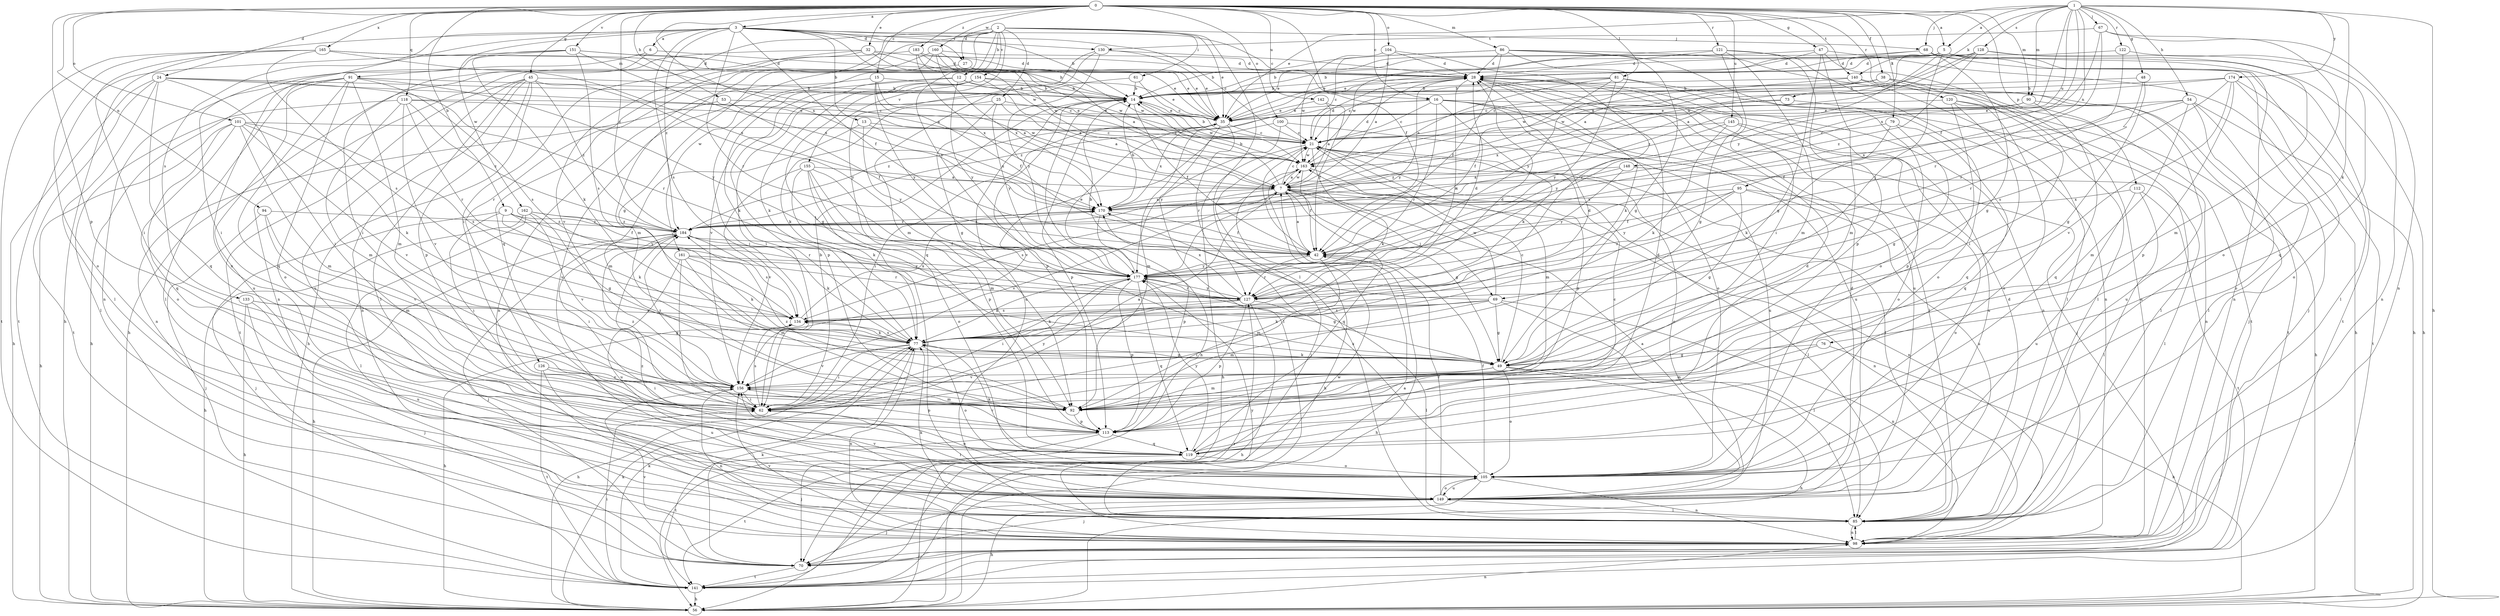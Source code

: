 strict digraph  {
0;
1;
2;
3;
5;
6;
7;
9;
12;
13;
14;
15;
16;
21;
24;
25;
27;
28;
32;
35;
38;
42;
45;
47;
48;
49;
53;
54;
56;
61;
62;
67;
68;
69;
70;
73;
76;
77;
79;
81;
85;
86;
90;
91;
92;
94;
95;
98;
100;
101;
104;
105;
112;
113;
118;
119;
120;
121;
122;
126;
127;
128;
130;
133;
134;
140;
141;
142;
145;
148;
149;
151;
154;
155;
156;
160;
161;
162;
163;
165;
170;
174;
177;
183;
184;
0 -> 3  [label=a];
0 -> 5  [label=a];
0 -> 9  [label=b];
0 -> 15  [label=c];
0 -> 16  [label=c];
0 -> 24  [label=d];
0 -> 32  [label=e];
0 -> 38  [label=f];
0 -> 42  [label=f];
0 -> 45  [label=g];
0 -> 47  [label=g];
0 -> 53  [label=h];
0 -> 79  [label=l];
0 -> 81  [label=l];
0 -> 86  [label=m];
0 -> 90  [label=m];
0 -> 94  [label=n];
0 -> 100  [label=o];
0 -> 101  [label=o];
0 -> 104  [label=o];
0 -> 112  [label=p];
0 -> 113  [label=p];
0 -> 118  [label=q];
0 -> 120  [label=r];
0 -> 121  [label=r];
0 -> 140  [label=t];
0 -> 142  [label=u];
0 -> 145  [label=u];
0 -> 151  [label=v];
0 -> 160  [label=w];
0 -> 165  [label=x];
0 -> 170  [label=x];
0 -> 183  [label=z];
0 -> 184  [label=z];
1 -> 5  [label=a];
1 -> 35  [label=e];
1 -> 42  [label=f];
1 -> 48  [label=g];
1 -> 54  [label=h];
1 -> 56  [label=h];
1 -> 67  [label=j];
1 -> 68  [label=j];
1 -> 73  [label=k];
1 -> 76  [label=k];
1 -> 90  [label=m];
1 -> 95  [label=n];
1 -> 122  [label=r];
1 -> 128  [label=s];
1 -> 148  [label=u];
1 -> 174  [label=y];
1 -> 177  [label=y];
2 -> 12  [label=b];
2 -> 25  [label=d];
2 -> 27  [label=d];
2 -> 35  [label=e];
2 -> 61  [label=i];
2 -> 62  [label=i];
2 -> 68  [label=j];
2 -> 85  [label=l];
2 -> 119  [label=q];
2 -> 126  [label=r];
2 -> 154  [label=v];
2 -> 155  [label=v];
2 -> 161  [label=w];
2 -> 177  [label=y];
3 -> 6  [label=a];
3 -> 13  [label=b];
3 -> 14  [label=b];
3 -> 16  [label=c];
3 -> 21  [label=c];
3 -> 27  [label=d];
3 -> 42  [label=f];
3 -> 56  [label=h];
3 -> 127  [label=r];
3 -> 130  [label=s];
3 -> 133  [label=s];
3 -> 134  [label=s];
3 -> 149  [label=u];
3 -> 162  [label=w];
3 -> 163  [label=w];
3 -> 184  [label=z];
5 -> 7  [label=a];
5 -> 14  [label=b];
5 -> 35  [label=e];
5 -> 56  [label=h];
5 -> 69  [label=j];
5 -> 98  [label=n];
5 -> 140  [label=t];
5 -> 141  [label=t];
5 -> 184  [label=z];
6 -> 28  [label=d];
6 -> 62  [label=i];
6 -> 91  [label=m];
7 -> 14  [label=b];
7 -> 21  [label=c];
7 -> 49  [label=g];
7 -> 69  [label=j];
7 -> 85  [label=l];
7 -> 98  [label=n];
7 -> 119  [label=q];
7 -> 134  [label=s];
7 -> 156  [label=v];
7 -> 163  [label=w];
7 -> 170  [label=x];
9 -> 62  [label=i];
9 -> 70  [label=j];
9 -> 77  [label=k];
9 -> 127  [label=r];
9 -> 177  [label=y];
9 -> 184  [label=z];
12 -> 14  [label=b];
12 -> 21  [label=c];
12 -> 62  [label=i];
12 -> 77  [label=k];
12 -> 177  [label=y];
13 -> 21  [label=c];
13 -> 92  [label=m];
13 -> 170  [label=x];
13 -> 177  [label=y];
14 -> 35  [label=e];
14 -> 42  [label=f];
14 -> 56  [label=h];
14 -> 113  [label=p];
14 -> 149  [label=u];
14 -> 163  [label=w];
15 -> 7  [label=a];
15 -> 14  [label=b];
15 -> 42  [label=f];
15 -> 98  [label=n];
15 -> 177  [label=y];
16 -> 21  [label=c];
16 -> 35  [label=e];
16 -> 70  [label=j];
16 -> 77  [label=k];
16 -> 85  [label=l];
16 -> 105  [label=o];
16 -> 127  [label=r];
16 -> 149  [label=u];
16 -> 184  [label=z];
21 -> 14  [label=b];
21 -> 28  [label=d];
21 -> 56  [label=h];
21 -> 70  [label=j];
21 -> 77  [label=k];
21 -> 85  [label=l];
21 -> 92  [label=m];
21 -> 113  [label=p];
21 -> 163  [label=w];
24 -> 14  [label=b];
24 -> 21  [label=c];
24 -> 56  [label=h];
24 -> 62  [label=i];
24 -> 85  [label=l];
24 -> 119  [label=q];
24 -> 127  [label=r];
24 -> 141  [label=t];
25 -> 7  [label=a];
25 -> 35  [label=e];
25 -> 49  [label=g];
25 -> 77  [label=k];
25 -> 177  [label=y];
27 -> 149  [label=u];
27 -> 163  [label=w];
28 -> 14  [label=b];
28 -> 77  [label=k];
28 -> 98  [label=n];
28 -> 127  [label=r];
28 -> 149  [label=u];
28 -> 177  [label=y];
28 -> 184  [label=z];
32 -> 14  [label=b];
32 -> 28  [label=d];
32 -> 56  [label=h];
32 -> 98  [label=n];
32 -> 156  [label=v];
32 -> 163  [label=w];
35 -> 21  [label=c];
35 -> 62  [label=i];
35 -> 85  [label=l];
35 -> 92  [label=m];
35 -> 113  [label=p];
35 -> 127  [label=r];
35 -> 170  [label=x];
38 -> 14  [label=b];
38 -> 21  [label=c];
38 -> 62  [label=i];
38 -> 70  [label=j];
38 -> 85  [label=l];
38 -> 163  [label=w];
42 -> 7  [label=a];
42 -> 21  [label=c];
42 -> 56  [label=h];
42 -> 92  [label=m];
42 -> 127  [label=r];
42 -> 177  [label=y];
45 -> 14  [label=b];
45 -> 56  [label=h];
45 -> 85  [label=l];
45 -> 98  [label=n];
45 -> 113  [label=p];
45 -> 141  [label=t];
45 -> 149  [label=u];
45 -> 177  [label=y];
45 -> 184  [label=z];
47 -> 14  [label=b];
47 -> 28  [label=d];
47 -> 49  [label=g];
47 -> 56  [label=h];
47 -> 92  [label=m];
47 -> 141  [label=t];
48 -> 14  [label=b];
48 -> 49  [label=g];
48 -> 127  [label=r];
49 -> 21  [label=c];
49 -> 56  [label=h];
49 -> 77  [label=k];
49 -> 85  [label=l];
49 -> 92  [label=m];
49 -> 105  [label=o];
49 -> 156  [label=v];
53 -> 35  [label=e];
53 -> 42  [label=f];
53 -> 98  [label=n];
54 -> 35  [label=e];
54 -> 42  [label=f];
54 -> 85  [label=l];
54 -> 92  [label=m];
54 -> 105  [label=o];
54 -> 141  [label=t];
54 -> 170  [label=x];
56 -> 77  [label=k];
56 -> 98  [label=n];
61 -> 14  [label=b];
61 -> 21  [label=c];
61 -> 62  [label=i];
62 -> 7  [label=a];
62 -> 14  [label=b];
62 -> 105  [label=o];
62 -> 134  [label=s];
62 -> 177  [label=y];
62 -> 184  [label=z];
67 -> 98  [label=n];
67 -> 105  [label=o];
67 -> 127  [label=r];
67 -> 170  [label=x];
67 -> 130  [label=t];
68 -> 28  [label=d];
68 -> 35  [label=e];
68 -> 49  [label=g];
68 -> 56  [label=h];
68 -> 70  [label=j];
69 -> 14  [label=b];
69 -> 49  [label=g];
69 -> 62  [label=i];
69 -> 77  [label=k];
69 -> 85  [label=l];
69 -> 92  [label=m];
69 -> 98  [label=n];
69 -> 134  [label=s];
69 -> 163  [label=w];
70 -> 77  [label=k];
70 -> 141  [label=t];
70 -> 156  [label=v];
73 -> 35  [label=e];
73 -> 85  [label=l];
73 -> 170  [label=x];
76 -> 49  [label=g];
76 -> 56  [label=h];
76 -> 92  [label=m];
77 -> 28  [label=d];
77 -> 49  [label=g];
77 -> 56  [label=h];
77 -> 62  [label=i];
77 -> 98  [label=n];
77 -> 105  [label=o];
77 -> 134  [label=s];
77 -> 156  [label=v];
79 -> 21  [label=c];
79 -> 49  [label=g];
79 -> 77  [label=k];
79 -> 119  [label=q];
81 -> 7  [label=a];
81 -> 14  [label=b];
81 -> 21  [label=c];
81 -> 42  [label=f];
81 -> 49  [label=g];
81 -> 105  [label=o];
81 -> 177  [label=y];
85 -> 28  [label=d];
85 -> 77  [label=k];
85 -> 98  [label=n];
86 -> 14  [label=b];
86 -> 21  [label=c];
86 -> 28  [label=d];
86 -> 42  [label=f];
86 -> 49  [label=g];
86 -> 98  [label=n];
86 -> 105  [label=o];
86 -> 177  [label=y];
90 -> 35  [label=e];
90 -> 119  [label=q];
90 -> 149  [label=u];
90 -> 177  [label=y];
91 -> 14  [label=b];
91 -> 56  [label=h];
91 -> 85  [label=l];
91 -> 92  [label=m];
91 -> 105  [label=o];
91 -> 119  [label=q];
91 -> 134  [label=s];
91 -> 149  [label=u];
91 -> 177  [label=y];
92 -> 113  [label=p];
92 -> 184  [label=z];
94 -> 70  [label=j];
94 -> 92  [label=m];
94 -> 156  [label=v];
94 -> 184  [label=z];
95 -> 42  [label=f];
95 -> 49  [label=g];
95 -> 105  [label=o];
95 -> 127  [label=r];
95 -> 149  [label=u];
95 -> 170  [label=x];
95 -> 177  [label=y];
98 -> 70  [label=j];
98 -> 85  [label=l];
98 -> 156  [label=v];
98 -> 177  [label=y];
100 -> 21  [label=c];
100 -> 149  [label=u];
100 -> 156  [label=v];
100 -> 177  [label=y];
101 -> 21  [label=c];
101 -> 56  [label=h];
101 -> 77  [label=k];
101 -> 92  [label=m];
101 -> 105  [label=o];
101 -> 119  [label=q];
101 -> 134  [label=s];
101 -> 156  [label=v];
104 -> 7  [label=a];
104 -> 28  [label=d];
104 -> 127  [label=r];
104 -> 163  [label=w];
105 -> 42  [label=f];
105 -> 70  [label=j];
105 -> 98  [label=n];
105 -> 149  [label=u];
105 -> 170  [label=x];
112 -> 85  [label=l];
112 -> 141  [label=t];
112 -> 149  [label=u];
112 -> 170  [label=x];
113 -> 28  [label=d];
113 -> 70  [label=j];
113 -> 119  [label=q];
113 -> 141  [label=t];
113 -> 156  [label=v];
118 -> 35  [label=e];
118 -> 85  [label=l];
118 -> 92  [label=m];
118 -> 127  [label=r];
118 -> 156  [label=v];
118 -> 163  [label=w];
118 -> 184  [label=z];
119 -> 21  [label=c];
119 -> 28  [label=d];
119 -> 77  [label=k];
119 -> 105  [label=o];
119 -> 141  [label=t];
119 -> 177  [label=y];
120 -> 35  [label=e];
120 -> 56  [label=h];
120 -> 98  [label=n];
120 -> 105  [label=o];
120 -> 113  [label=p];
120 -> 119  [label=q];
121 -> 28  [label=d];
121 -> 62  [label=i];
121 -> 92  [label=m];
121 -> 98  [label=n];
121 -> 113  [label=p];
121 -> 163  [label=w];
122 -> 28  [label=d];
122 -> 98  [label=n];
122 -> 127  [label=r];
126 -> 62  [label=i];
126 -> 141  [label=t];
126 -> 149  [label=u];
126 -> 156  [label=v];
127 -> 28  [label=d];
127 -> 56  [label=h];
127 -> 77  [label=k];
127 -> 85  [label=l];
127 -> 113  [label=p];
127 -> 134  [label=s];
127 -> 170  [label=x];
127 -> 177  [label=y];
128 -> 7  [label=a];
128 -> 28  [label=d];
128 -> 35  [label=e];
128 -> 92  [label=m];
128 -> 119  [label=q];
128 -> 163  [label=w];
128 -> 184  [label=z];
130 -> 28  [label=d];
130 -> 35  [label=e];
130 -> 92  [label=m];
130 -> 119  [label=q];
130 -> 177  [label=y];
133 -> 49  [label=g];
133 -> 56  [label=h];
133 -> 70  [label=j];
133 -> 134  [label=s];
133 -> 149  [label=u];
134 -> 28  [label=d];
134 -> 56  [label=h];
134 -> 77  [label=k];
134 -> 170  [label=x];
140 -> 14  [label=b];
140 -> 85  [label=l];
140 -> 141  [label=t];
140 -> 163  [label=w];
141 -> 7  [label=a];
141 -> 56  [label=h];
141 -> 62  [label=i];
141 -> 77  [label=k];
141 -> 127  [label=r];
141 -> 163  [label=w];
142 -> 7  [label=a];
142 -> 35  [label=e];
142 -> 42  [label=f];
145 -> 21  [label=c];
145 -> 77  [label=k];
145 -> 105  [label=o];
145 -> 149  [label=u];
145 -> 184  [label=z];
148 -> 7  [label=a];
148 -> 85  [label=l];
148 -> 170  [label=x];
148 -> 177  [label=y];
149 -> 7  [label=a];
149 -> 21  [label=c];
149 -> 28  [label=d];
149 -> 42  [label=f];
149 -> 56  [label=h];
149 -> 62  [label=i];
149 -> 70  [label=j];
149 -> 85  [label=l];
149 -> 105  [label=o];
149 -> 156  [label=v];
149 -> 184  [label=z];
151 -> 28  [label=d];
151 -> 35  [label=e];
151 -> 62  [label=i];
151 -> 77  [label=k];
151 -> 134  [label=s];
151 -> 141  [label=t];
151 -> 170  [label=x];
154 -> 7  [label=a];
154 -> 14  [label=b];
154 -> 35  [label=e];
154 -> 49  [label=g];
154 -> 77  [label=k];
154 -> 113  [label=p];
154 -> 156  [label=v];
155 -> 7  [label=a];
155 -> 77  [label=k];
155 -> 85  [label=l];
155 -> 92  [label=m];
155 -> 105  [label=o];
155 -> 113  [label=p];
155 -> 156  [label=v];
156 -> 62  [label=i];
156 -> 92  [label=m];
156 -> 98  [label=n];
156 -> 113  [label=p];
156 -> 184  [label=z];
160 -> 7  [label=a];
160 -> 28  [label=d];
160 -> 35  [label=e];
160 -> 49  [label=g];
160 -> 92  [label=m];
160 -> 170  [label=x];
161 -> 62  [label=i];
161 -> 77  [label=k];
161 -> 92  [label=m];
161 -> 127  [label=r];
161 -> 149  [label=u];
161 -> 177  [label=y];
162 -> 42  [label=f];
162 -> 49  [label=g];
162 -> 56  [label=h];
162 -> 85  [label=l];
162 -> 156  [label=v];
162 -> 184  [label=z];
163 -> 7  [label=a];
163 -> 28  [label=d];
163 -> 42  [label=f];
163 -> 56  [label=h];
163 -> 98  [label=n];
165 -> 7  [label=a];
165 -> 28  [label=d];
165 -> 62  [label=i];
165 -> 105  [label=o];
165 -> 134  [label=s];
165 -> 141  [label=t];
165 -> 170  [label=x];
170 -> 14  [label=b];
170 -> 42  [label=f];
170 -> 113  [label=p];
170 -> 184  [label=z];
174 -> 14  [label=b];
174 -> 21  [label=c];
174 -> 85  [label=l];
174 -> 105  [label=o];
174 -> 113  [label=p];
174 -> 134  [label=s];
174 -> 156  [label=v];
177 -> 35  [label=e];
177 -> 49  [label=g];
177 -> 62  [label=i];
177 -> 77  [label=k];
177 -> 113  [label=p];
177 -> 119  [label=q];
177 -> 127  [label=r];
183 -> 28  [label=d];
183 -> 35  [label=e];
183 -> 98  [label=n];
183 -> 163  [label=w];
183 -> 170  [label=x];
184 -> 42  [label=f];
184 -> 56  [label=h];
184 -> 62  [label=i];
184 -> 70  [label=j];
184 -> 77  [label=k];
184 -> 134  [label=s];
184 -> 170  [label=x];
}
